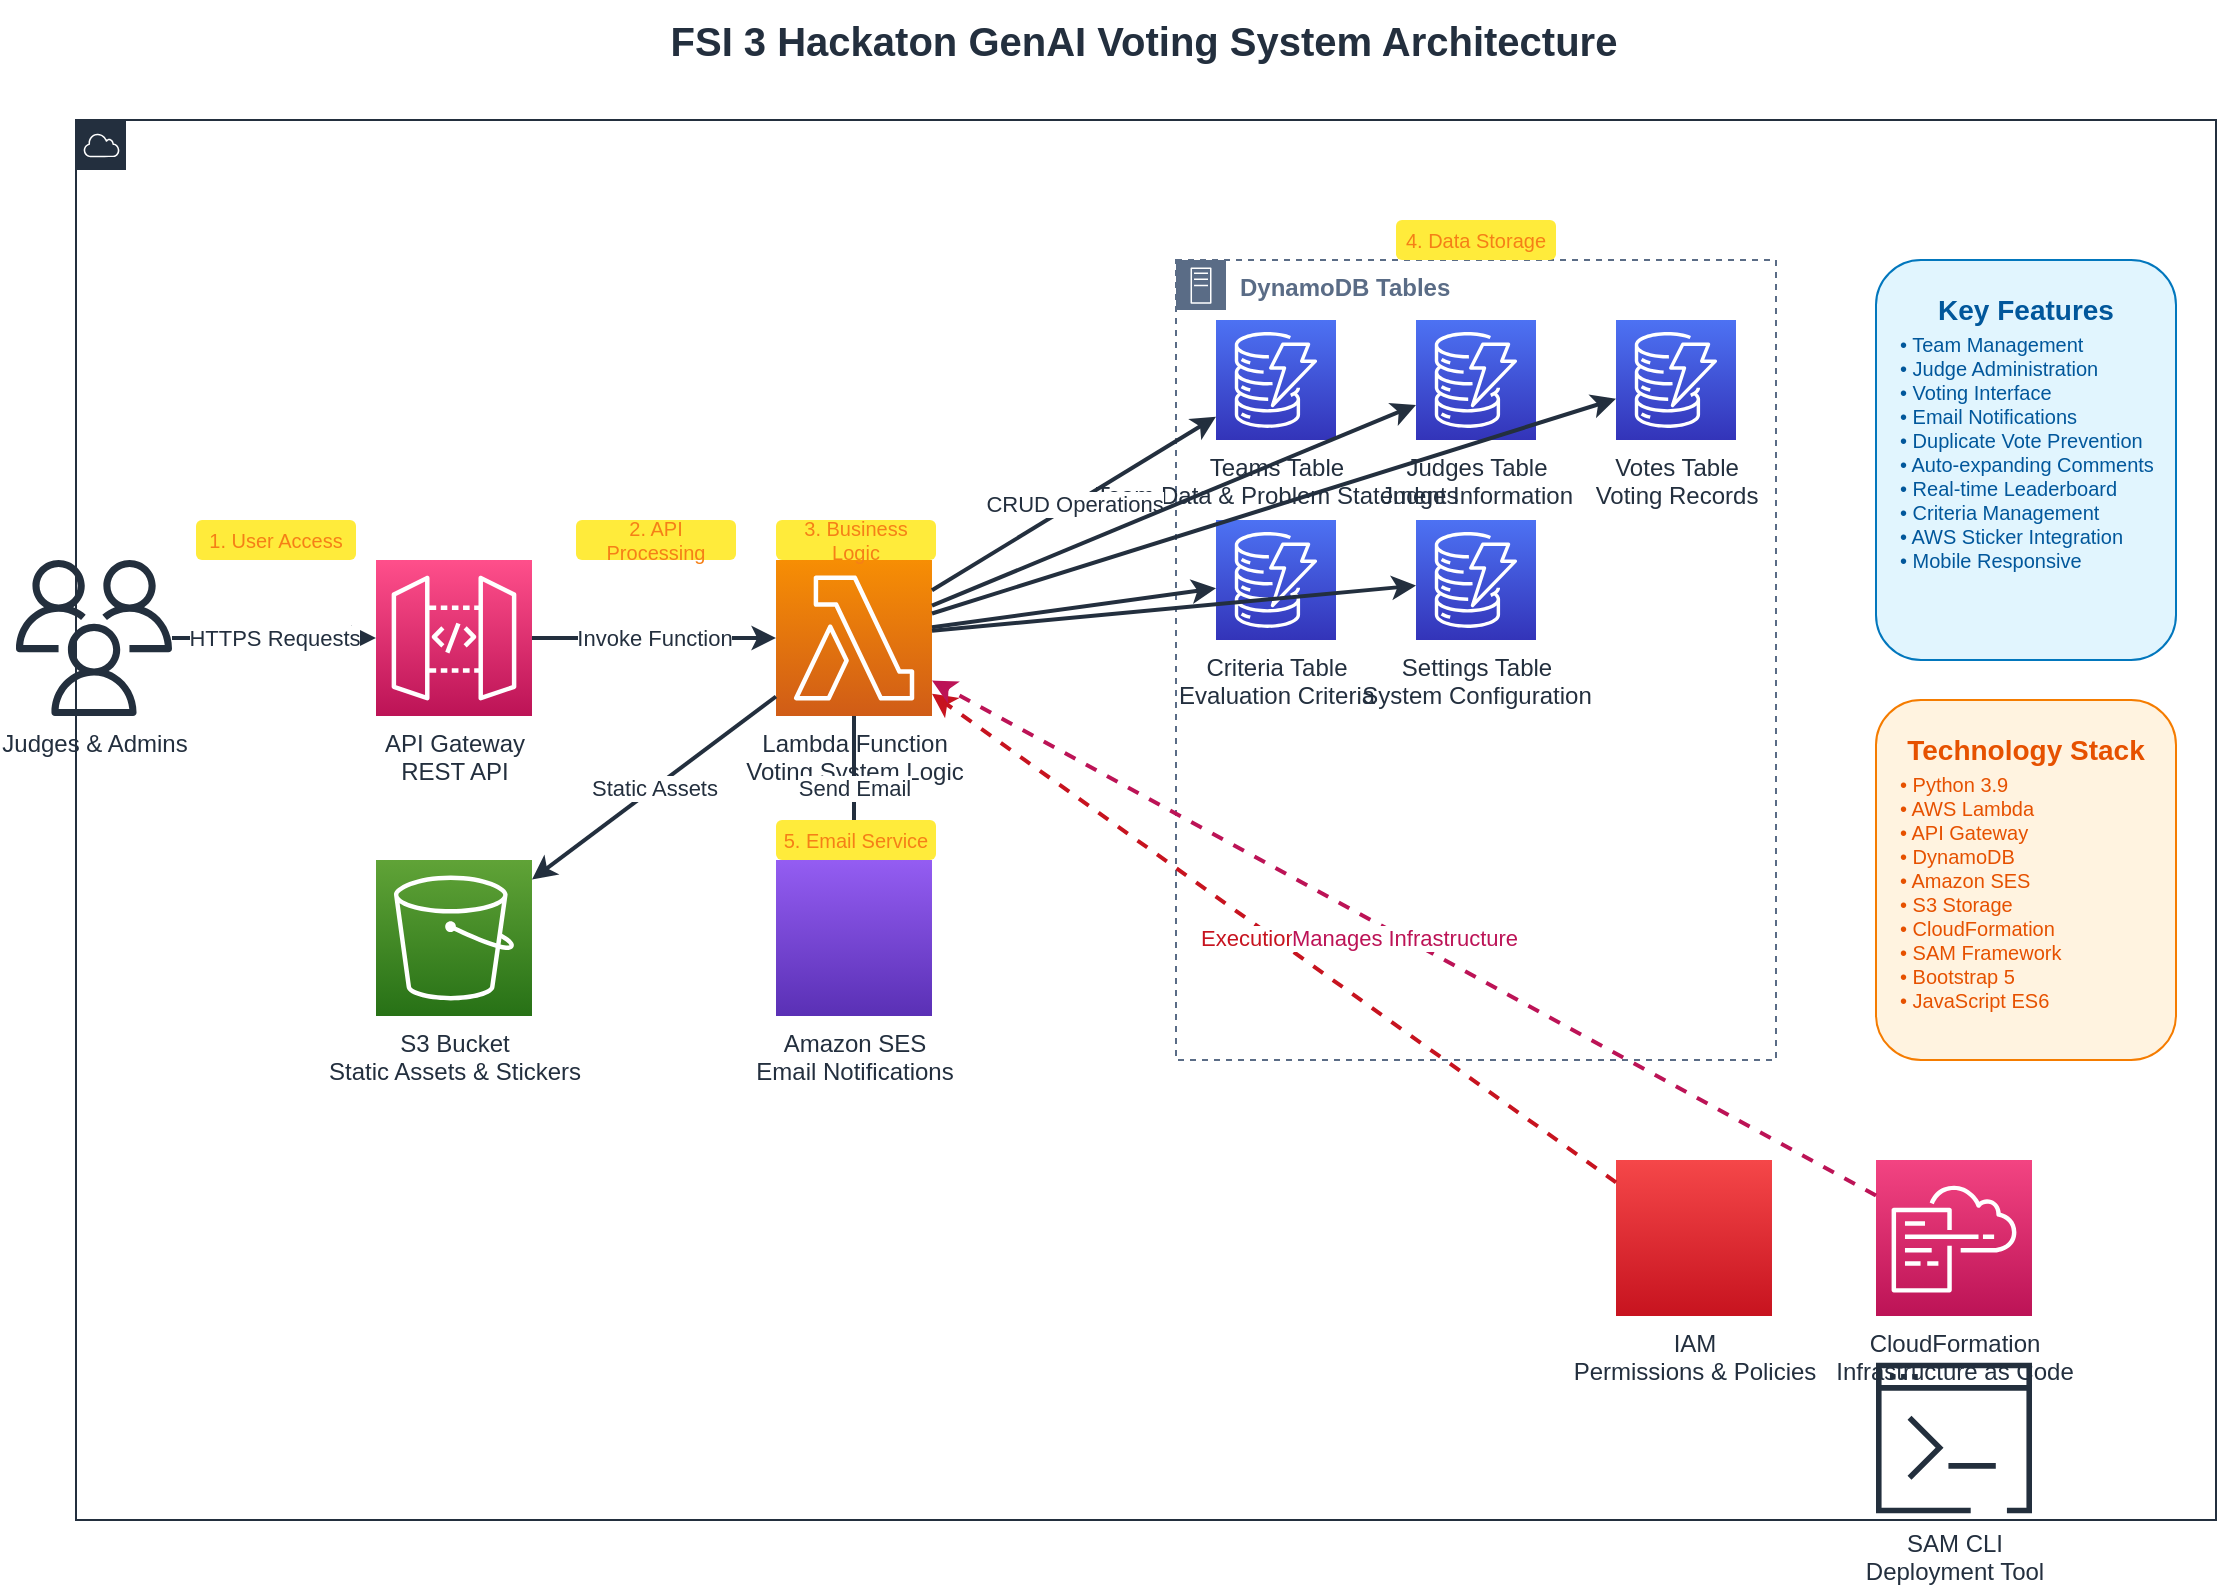 <mxfile version="24.6.4" type="device">
  <diagram name="FSI-3-Hackaton-GenAI-Voting-System" id="architecture">
    <mxGraphModel dx="1422" dy="794" grid="1" gridSize="10" guides="1" tooltips="1" connect="1" arrows="1" fold="1" page="1" pageScale="1" pageWidth="1169" pageHeight="827" math="0" shadow="0">
      <root>
        <mxCell id="0" />
        <mxCell id="1" parent="0" />
        
        <!-- Title -->
        <mxCell id="title" value="FSI 3 Hackaton GenAI Voting System Architecture" style="text;html=1;strokeColor=none;fillColor=none;align=center;verticalAlign=middle;whiteSpace=wrap;rounded=0;fontSize=20;fontStyle=1;fontColor=#232F3E;" vertex="1" parent="1">
          <mxGeometry x="284" y="20" width="600" height="40" as="geometry" />
        </mxCell>

        <!-- AWS Cloud Container -->
        <mxCell id="aws-cloud" value="" style="sketch=0;outlineConnect=0;gradientColor=none;html=1;whiteSpace=wrap;fontSize=12;fontStyle=0;shape=mxgraph.aws4.group;grIcon=mxgraph.aws4.group_aws_cloud;strokeColor=#232F3E;fillColor=none;verticalAlign=top;align=left;spacingLeft=30;fontColor=#232F3E;dashed=0;" vertex="1" parent="1">
          <mxGeometry x="50" y="80" width="1070" height="700" as="geometry" />
        </mxCell>

        <!-- Internet/Users -->
        <mxCell id="users" value="Judges &amp; Admins" style="sketch=0;outlineConnect=0;fontColor=#232F3E;gradientColor=none;fillColor=#232F3D;strokeColor=none;dashed=0;verticalLabelPosition=bottom;verticalAlign=top;align=center;html=1;fontSize=12;fontStyle=0;aspect=fixed;pointerEvents=1;shape=mxgraph.aws4.users;" vertex="1" parent="1">
          <mxGeometry x="20" y="300" width="78" height="78" as="geometry" />
        </mxCell>

        <!-- API Gateway -->
        <mxCell id="api-gateway" value="API Gateway&#xa;REST API" style="sketch=0;points=[[0,0,0],[0.25,0,0],[0.5,0,0],[0.75,0,0],[1,0,0],[0,1,0],[0.25,1,0],[0.5,1,0],[0.75,1,0],[1,1,0],[0,0.25,0],[0,0.5,0],[0,0.75,0],[1,0.25,0],[1,0.5,0],[1,0.75,0]];outlineConnect=0;fontColor=#232F3E;gradientColor=#FF4F8B;gradientDirection=north;fillColor=#BC1356;strokeColor=#ffffff;dashed=0;verticalLabelPosition=bottom;verticalAlign=top;align=center;html=1;fontSize=12;fontStyle=0;aspect=fixed;shape=mxgraph.aws4.resourceIcon;resIcon=mxgraph.aws4.api_gateway;" vertex="1" parent="1">
          <mxGeometry x="200" y="300" width="78" height="78" as="geometry" />
        </mxCell>

        <!-- Lambda Function -->
        <mxCell id="lambda" value="Lambda Function&#xa;Voting System Logic" style="sketch=0;points=[[0,0,0],[0.25,0,0],[0.5,0,0],[0.75,0,0],[1,0,0],[0,1,0],[0.25,1,0],[0.5,1,0],[0.75,1,0],[1,1,0],[0,0.25,0],[0,0.5,0],[0,0.75,0],[1,0.25,0],[1,0.5,0],[1,0.75,0]];outlineConnect=0;fontColor=#232F3E;gradientColor=#F78E04;gradientDirection=north;fillColor=#D05C17;strokeColor=#ffffff;dashed=0;verticalLabelPosition=bottom;verticalAlign=top;align=center;html=1;fontSize=12;fontStyle=0;aspect=fixed;shape=mxgraph.aws4.resourceIcon;resIcon=mxgraph.aws4.lambda;" vertex="1" parent="1">
          <mxGeometry x="400" y="300" width="78" height="78" as="geometry" />
        </mxCell>

        <!-- DynamoDB Tables Container -->
        <mxCell id="dynamodb-container" value="DynamoDB Tables" style="sketch=0;outlineConnect=0;gradientColor=none;html=1;whiteSpace=wrap;fontSize=12;fontStyle=1;shape=mxgraph.aws4.group;grIcon=mxgraph.aws4.group_on_premise;strokeColor=#5A6C86;fillColor=none;verticalAlign=top;align=left;spacingLeft=30;fontColor=#5A6C86;dashed=1;" vertex="1" parent="1">
          <mxGeometry x="600" y="150" width="300" height="400" as="geometry" />
        </mxCell>

        <!-- Teams Table -->
        <mxCell id="teams-table" value="Teams Table&#xa;Team Data &amp; Problem Statements" style="sketch=0;points=[[0,0,0],[0.25,0,0],[0.5,0,0],[0.75,0,0],[1,0,0],[0,1,0],[0.25,1,0],[0.5,1,0],[0.75,1,0],[1,1,0],[0,0.25,0],[0,0.5,0],[0,0.75,0],[1,0.25,0],[1,0.5,0],[1,0.75,0]];outlineConnect=0;fontColor=#232F3E;gradientColor=#4D72F3;gradientDirection=north;fillColor=#3334B9;strokeColor=#ffffff;dashed=0;verticalLabelPosition=bottom;verticalAlign=top;align=center;html=1;fontSize=12;fontStyle=0;aspect=fixed;shape=mxgraph.aws4.resourceIcon;resIcon=mxgraph.aws4.dynamodb;" vertex="1" parent="1">
          <mxGeometry x="620" y="180" width="60" height="60" as="geometry" />
        </mxCell>

        <!-- Judges Table -->
        <mxCell id="judges-table" value="Judges Table&#xa;Judge Information" style="sketch=0;points=[[0,0,0],[0.25,0,0],[0.5,0,0],[0.75,0,0],[1,0,0],[0,1,0],[0.25,1,0],[0.5,1,0],[0.75,1,0],[1,1,0],[0,0.25,0],[0,0.5,0],[0,0.75,0],[1,0.25,0],[1,0.5,0],[1,0.75,0]];outlineConnect=0;fontColor=#232F3E;gradientColor=#4D72F3;gradientDirection=north;fillColor=#3334B9;strokeColor=#ffffff;dashed=0;verticalLabelPosition=bottom;verticalAlign=top;align=center;html=1;fontSize=12;fontStyle=0;aspect=fixed;shape=mxgraph.aws4.resourceIcon;resIcon=mxgraph.aws4.dynamodb;" vertex="1" parent="1">
          <mxGeometry x="720" y="180" width="60" height="60" as="geometry" />
        </mxCell>

        <!-- Votes Table -->
        <mxCell id="votes-table" value="Votes Table&#xa;Voting Records" style="sketch=0;points=[[0,0,0],[0.25,0,0],[0.5,0,0],[0.75,0,0],[1,0,0],[0,1,0],[0.25,1,0],[0.5,1,0],[0.75,1,0],[1,1,0],[0,0.25,0],[0,0.5,0],[0,0.75,0],[1,0.25,0],[1,0.5,0],[1,0.75,0]];outlineConnect=0;fontColor=#232F3E;gradientColor=#4D72F3;gradientDirection=north;fillColor=#3334B9;strokeColor=#ffffff;dashed=0;verticalLabelPosition=bottom;verticalAlign=top;align=center;html=1;fontSize=12;fontStyle=0;aspect=fixed;shape=mxgraph.aws4.resourceIcon;resIcon=mxgraph.aws4.dynamodb;" vertex="1" parent="1">
          <mxGeometry x="820" y="180" width="60" height="60" as="geometry" />
        </mxCell>

        <!-- Criteria Table -->
        <mxCell id="criteria-table" value="Criteria Table&#xa;Evaluation Criteria" style="sketch=0;points=[[0,0,0],[0.25,0,0],[0.5,0,0],[0.75,0,0],[1,0,0],[0,1,0],[0.25,1,0],[0.5,1,0],[0.75,1,0],[1,1,0],[0,0.25,0],[0,0.5,0],[0,0.75,0],[1,0.25,0],[1,0.5,0],[1,0.75,0]];outlineConnect=0;fontColor=#232F3E;gradientColor=#4D72F3;gradientDirection=north;fillColor=#3334B9;strokeColor=#ffffff;dashed=0;verticalLabelPosition=bottom;verticalAlign=top;align=center;html=1;fontSize=12;fontStyle=0;aspect=fixed;shape=mxgraph.aws4.resourceIcon;resIcon=mxgraph.aws4.dynamodb;" vertex="1" parent="1">
          <mxGeometry x="620" y="280" width="60" height="60" as="geometry" />
        </mxCell>

        <!-- Settings Table -->
        <mxCell id="settings-table" value="Settings Table&#xa;System Configuration" style="sketch=0;points=[[0,0,0],[0.25,0,0],[0.5,0,0],[0.75,0,0],[1,0,0],[0,1,0],[0.25,1,0],[0.5,1,0],[0.75,1,0],[1,1,0],[0,0.25,0],[0,0.5,0],[0,0.75,0],[1,0.25,0],[1,0.5,0],[1,0.75,0]];outlineConnect=0;fontColor=#232F3E;gradientColor=#4D72F3;gradientDirection=north;fillColor=#3334B9;strokeColor=#ffffff;dashed=0;verticalLabelPosition=bottom;verticalAlign=top;align=center;html=1;fontSize=12;fontStyle=0;aspect=fixed;shape=mxgraph.aws4.resourceIcon;resIcon=mxgraph.aws4.dynamodb;" vertex="1" parent="1">
          <mxGeometry x="720" y="280" width="60" height="60" as="geometry" />
        </mxCell>

        <!-- SES -->
        <mxCell id="ses" value="Amazon SES&#xa;Email Notifications" style="sketch=0;points=[[0,0,0],[0.25,0,0],[0.5,0,0],[0.75,0,0],[1,0,0],[0,1,0],[0.25,1,0],[0.5,1,0],[0.75,1,0],[1,1,0],[0,0.25,0],[0,0.5,0],[0,0.75,0],[1,0.25,0],[1,0.5,0],[1,0.75,0]];outlineConnect=0;fontColor=#232F3E;gradientColor=#945DF2;gradientDirection=north;fillColor=#5A30B5;strokeColor=#ffffff;dashed=0;verticalLabelPosition=bottom;verticalAlign=top;align=center;html=1;fontSize=12;fontStyle=0;aspect=fixed;shape=mxgraph.aws4.resourceIcon;resIcon=mxgraph.aws4.ses;" vertex="1" parent="1">
          <mxGeometry x="400" y="450" width="78" height="78" as="geometry" />
        </mxCell>

        <!-- S3 Bucket -->
        <mxCell id="s3" value="S3 Bucket&#xa;Static Assets &amp; Stickers" style="sketch=0;points=[[0,0,0],[0.25,0,0],[0.5,0,0],[0.75,0,0],[1,0,0],[0,1,0],[0.25,1,0],[0.5,1,0],[0.75,1,0],[1,1,0],[0,0.25,0],[0,0.5,0],[0,0.75,0],[1,0.25,0],[1,0.5,0],[1,0.75,0]];outlineConnect=0;fontColor=#232F3E;gradientColor=#60A337;gradientDirection=north;fillColor=#277116;strokeColor=#ffffff;dashed=0;verticalLabelPosition=bottom;verticalAlign=top;align=center;html=1;fontSize=12;fontStyle=0;aspect=fixed;shape=mxgraph.aws4.resourceIcon;resIcon=mxgraph.aws4.s3;" vertex="1" parent="1">
          <mxGeometry x="200" y="450" width="78" height="78" as="geometry" />
        </mxCell>

        <!-- CloudFormation -->
        <mxCell id="cloudformation" value="CloudFormation&#xa;Infrastructure as Code" style="sketch=0;points=[[0,0,0],[0.25,0,0],[0.5,0,0],[0.75,0,0],[1,0,0],[0,1,0],[0.25,1,0],[0.5,1,0],[0.75,1,0],[1,1,0],[0,0.25,0],[0,0.5,0],[0,0.75,0],[1,0.25,0],[1,0.5,0],[1,0.75,0]];outlineConnect=0;fontColor=#232F3E;gradientColor=#F34482;gradientDirection=north;fillColor=#BC1356;strokeColor=#ffffff;dashed=0;verticalLabelPosition=bottom;verticalAlign=top;align=center;html=1;fontSize=12;fontStyle=0;aspect=fixed;shape=mxgraph.aws4.resourceIcon;resIcon=mxgraph.aws4.cloudformation;" vertex="1" parent="1">
          <mxGeometry x="950" y="600" width="78" height="78" as="geometry" />
        </mxCell>

        <!-- SAM CLI -->
        <mxCell id="sam" value="SAM CLI&#xa;Deployment Tool" style="sketch=0;outlineConnect=0;fontColor=#232F3E;gradientColor=none;fillColor=#232F3D;strokeColor=none;dashed=0;verticalLabelPosition=bottom;verticalAlign=top;align=center;html=1;fontSize=12;fontStyle=0;aspect=fixed;pointerEvents=1;shape=mxgraph.aws4.command_line_interface;" vertex="1" parent="1">
          <mxGeometry x="950" y="700" width="78" height="78" as="geometry" />
        </mxCell>

        <!-- IAM -->
        <mxCell id="iam" value="IAM&#xa;Permissions &amp; Policies" style="sketch=0;points=[[0,0,0],[0.25,0,0],[0.5,0,0],[0.75,0,0],[1,0,0],[0,1,0],[0.25,1,0],[0.5,1,0],[0.75,1,0],[1,1,0],[0,0.25,0],[0,0.5,0],[0,0.75,0],[1,0.25,0],[1,0.5,0],[1,0.75,0]];outlineConnect=0;fontColor=#232F3E;gradientColor=#F54749;gradientDirection=north;fillColor=#C7131F;strokeColor=#ffffff;dashed=0;verticalLabelPosition=bottom;verticalAlign=top;align=center;html=1;fontSize=12;fontStyle=0;aspect=fixed;shape=mxgraph.aws4.resourceIcon;resIcon=mxgraph.aws4.iam;" vertex="1" parent="1">
          <mxGeometry x="820" y="600" width="78" height="78" as="geometry" />
        </mxCell>

        <!-- Connections -->
        
        <!-- Users to API Gateway -->
        <mxCell id="conn1" value="HTTPS Requests" style="endArrow=classic;html=1;rounded=0;strokeColor=#232F3E;strokeWidth=2;fontColor=#232F3E;" edge="1" parent="1" source="users" target="api-gateway">
          <mxGeometry width="50" height="50" relative="1" as="geometry">
            <mxPoint x="120" y="340" as="sourcePoint" />
            <mxPoint x="170" y="290" as="targetPoint" />
          </mxGeometry>
        </mxCell>

        <!-- API Gateway to Lambda -->
        <mxCell id="conn2" value="Invoke Function" style="endArrow=classic;html=1;rounded=0;strokeColor=#232F3E;strokeWidth=2;fontColor=#232F3E;" edge="1" parent="1" source="api-gateway" target="lambda">
          <mxGeometry width="50" height="50" relative="1" as="geometry">
            <mxPoint x="300" y="340" as="sourcePoint" />
            <mxPoint x="350" y="290" as="targetPoint" />
          </mxGeometry>
        </mxCell>

        <!-- Lambda to DynamoDB Tables -->
        <mxCell id="conn3" value="CRUD Operations" style="endArrow=classic;html=1;rounded=0;strokeColor=#232F3E;strokeWidth=2;fontColor=#232F3E;" edge="1" parent="1" source="lambda" target="teams-table">
          <mxGeometry width="50" height="50" relative="1" as="geometry">
            <mxPoint x="500" y="300" as="sourcePoint" />
            <mxPoint x="600" y="220" as="targetPoint" />
          </mxGeometry>
        </mxCell>

        <mxCell id="conn4" value="" style="endArrow=classic;html=1;rounded=0;strokeColor=#232F3E;strokeWidth=2;" edge="1" parent="1" source="lambda" target="judges-table">
          <mxGeometry width="50" height="50" relative="1" as="geometry">
            <mxPoint x="500" y="300" as="sourcePoint" />
            <mxPoint x="700" y="220" as="targetPoint" />
          </mxGeometry>
        </mxCell>

        <mxCell id="conn5" value="" style="endArrow=classic;html=1;rounded=0;strokeColor=#232F3E;strokeWidth=2;" edge="1" parent="1" source="lambda" target="votes-table">
          <mxGeometry width="50" height="50" relative="1" as="geometry">
            <mxPoint x="500" y="300" as="sourcePoint" />
            <mxPoint x="800" y="220" as="targetPoint" />
          </mxGeometry>
        </mxCell>

        <mxCell id="conn6" value="" style="endArrow=classic;html=1;rounded=0;strokeColor=#232F3E;strokeWidth=2;" edge="1" parent="1" source="lambda" target="criteria-table">
          <mxGeometry width="50" height="50" relative="1" as="geometry">
            <mxPoint x="500" y="340" as="sourcePoint" />
            <mxPoint x="600" y="300" as="targetPoint" />
          </mxGeometry>
        </mxCell>

        <mxCell id="conn7" value="" style="endArrow=classic;html=1;rounded=0;strokeColor=#232F3E;strokeWidth=2;" edge="1" parent="1" source="lambda" target="settings-table">
          <mxGeometry width="50" height="50" relative="1" as="geometry">
            <mxPoint x="500" y="340" as="sourcePoint" />
            <mxPoint x="700" y="300" as="targetPoint" />
          </mxGeometry>
        </mxCell>

        <!-- Lambda to SES -->
        <mxCell id="conn8" value="Send Email" style="endArrow=classic;html=1;rounded=0;strokeColor=#232F3E;strokeWidth=2;fontColor=#232F3E;" edge="1" parent="1" source="lambda" target="ses">
          <mxGeometry width="50" height="50" relative="1" as="geometry">
            <mxPoint x="439" y="400" as="sourcePoint" />
            <mxPoint x="439" y="450" as="targetPoint" />
          </mxGeometry>
        </mxCell>

        <!-- Lambda to S3 -->
        <mxCell id="conn9" value="Static Assets" style="endArrow=classic;html=1;rounded=0;strokeColor=#232F3E;strokeWidth=2;fontColor=#232F3E;" edge="1" parent="1" source="lambda" target="s3">
          <mxGeometry width="50" height="50" relative="1" as="geometry">
            <mxPoint x="400" y="380" as="sourcePoint" />
            <mxPoint x="300" y="450" as="targetPoint" />
          </mxGeometry>
        </mxCell>

        <!-- IAM to Lambda -->
        <mxCell id="conn10" value="Execution Role" style="endArrow=classic;html=1;rounded=0;strokeColor=#C7131F;strokeWidth=2;fontColor=#C7131F;dashed=1;" edge="1" parent="1" source="iam" target="lambda">
          <mxGeometry width="50" height="50" relative="1" as="geometry">
            <mxPoint x="820" y="600" as="sourcePoint" />
            <mxPoint x="500" y="400" as="targetPoint" />
          </mxGeometry>
        </mxCell>

        <!-- CloudFormation manages resources -->
        <mxCell id="conn11" value="Manages Infrastructure" style="endArrow=classic;html=1;rounded=0;strokeColor=#BC1356;strokeWidth=2;fontColor=#BC1356;dashed=1;" edge="1" parent="1" source="cloudformation" target="lambda">
          <mxGeometry width="50" height="50" relative="1" as="geometry">
            <mxPoint x="950" y="600" as="sourcePoint" />
            <mxPoint x="500" y="400" as="targetPoint" />
          </mxGeometry>
        </mxCell>

        <!-- Features Box -->
        <mxCell id="features-box" value="Key Features" style="rounded=1;whiteSpace=wrap;html=1;fillColor=#E1F5FE;strokeColor=#0277BD;fontStyle=1;fontSize=14;fontColor=#01579B;verticalAlign=top;spacingTop=10;" vertex="1" parent="1">
          <mxGeometry x="950" y="150" width="150" height="200" as="geometry" />
        </mxCell>

        <mxCell id="features-text" value="• Team Management&#xa;• Judge Administration&#xa;• Voting Interface&#xa;• Email Notifications&#xa;• Duplicate Vote Prevention&#xa;• Auto-expanding Comments&#xa;• Real-time Leaderboard&#xa;• Criteria Management&#xa;• AWS Sticker Integration&#xa;• Mobile Responsive" style="text;html=1;strokeColor=none;fillColor=none;align=left;verticalAlign=top;whiteSpace=wrap;rounded=0;fontSize=10;fontColor=#01579B;" vertex="1" parent="1">
          <mxGeometry x="960" y="180" width="130" height="160" as="geometry" />
        </mxCell>

        <!-- Technology Stack Box -->
        <mxCell id="tech-box" value="Technology Stack" style="rounded=1;whiteSpace=wrap;html=1;fillColor=#FFF3E0;strokeColor=#F57C00;fontStyle=1;fontSize=14;fontColor=#E65100;verticalAlign=top;spacingTop=10;" vertex="1" parent="1">
          <mxGeometry x="950" y="370" width="150" height="180" as="geometry" />
        </mxCell>

        <mxCell id="tech-text" value="• Python 3.9&#xa;• AWS Lambda&#xa;• API Gateway&#xa;• DynamoDB&#xa;• Amazon SES&#xa;• S3 Storage&#xa;• CloudFormation&#xa;• SAM Framework&#xa;• Bootstrap 5&#xa;• JavaScript ES6" style="text;html=1;strokeColor=none;fillColor=none;align=left;verticalAlign=top;whiteSpace=wrap;rounded=0;fontSize=10;fontColor=#E65100;" vertex="1" parent="1">
          <mxGeometry x="960" y="400" width="130" height="140" as="geometry" />
        </mxCell>

        <!-- Data Flow Labels -->
        <mxCell id="flow1" value="1. User Access" style="text;html=1;strokeColor=none;fillColor=#FFEB3B;align=center;verticalAlign=middle;whiteSpace=wrap;rounded=1;fontSize=10;fontColor=#F57F17;" vertex="1" parent="1">
          <mxGeometry x="110" y="280" width="80" height="20" as="geometry" />
        </mxCell>

        <mxCell id="flow2" value="2. API Processing" style="text;html=1;strokeColor=none;fillColor=#FFEB3B;align=center;verticalAlign=middle;whiteSpace=wrap;rounded=1;fontSize=10;fontColor=#F57F17;" vertex="1" parent="1">
          <mxGeometry x="300" y="280" width="80" height="20" as="geometry" />
        </mxCell>

        <mxCell id="flow3" value="3. Business Logic" style="text;html=1;strokeColor=none;fillColor=#FFEB3B;align=center;verticalAlign=middle;whiteSpace=wrap;rounded=1;fontSize=10;fontColor=#F57F17;" vertex="1" parent="1">
          <mxGeometry x="400" y="280" width="80" height="20" as="geometry" />
        </mxCell>

        <mxCell id="flow4" value="4. Data Storage" style="text;html=1;strokeColor=none;fillColor=#FFEB3B;align=center;verticalAlign=middle;whiteSpace=wrap;rounded=1;fontSize=10;fontColor=#F57F17;" vertex="1" parent="1">
          <mxGeometry x="710" y="130" width="80" height="20" as="geometry" />
        </mxCell>

        <mxCell id="flow5" value="5. Email Service" style="text;html=1;strokeColor=none;fillColor=#FFEB3B;align=center;verticalAlign=middle;whiteSpace=wrap;rounded=1;fontSize=10;fontColor=#F57F17;" vertex="1" parent="1">
          <mxGeometry x="400" y="430" width="80" height="20" as="geometry" />
        </mxCell>

      </root>
    </mxGraphModel>
  </diagram>
</mxfile>
